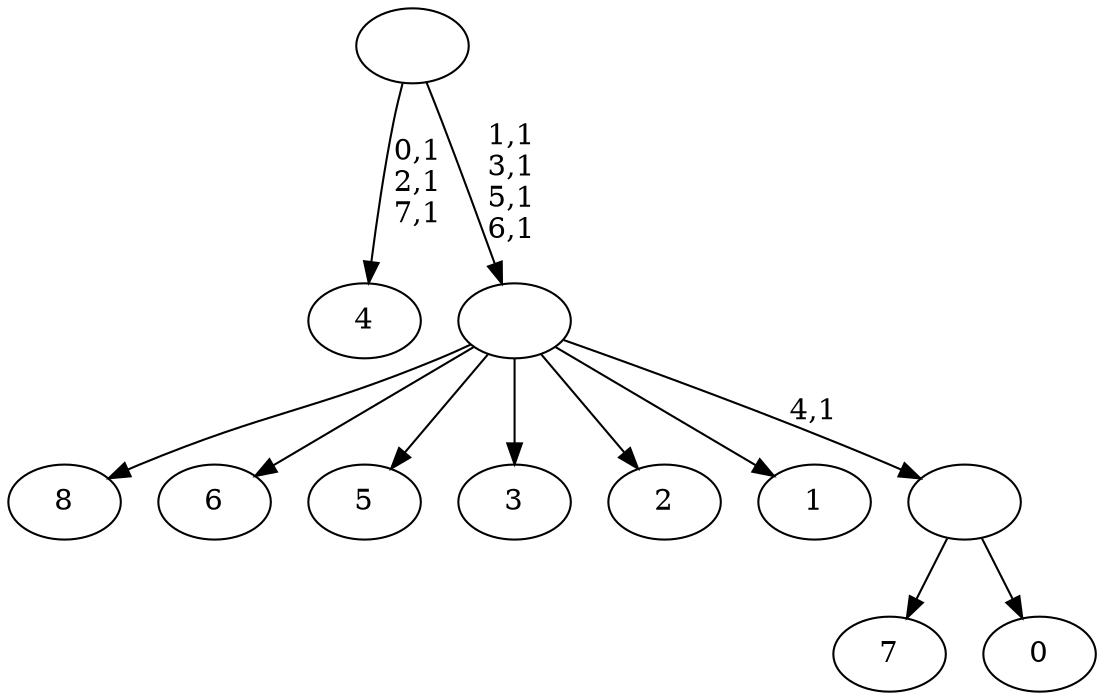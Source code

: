 digraph T {
	17 [label="8"]
	16 [label="7"]
	15 [label="6"]
	14 [label="5"]
	13 [label="4"]
	9 [label="3"]
	8 [label="2"]
	7 [label="1"]
	6 [label="0"]
	5 [label=""]
	4 [label=""]
	0 [label=""]
	5 -> 16 [label=""]
	5 -> 6 [label=""]
	4 -> 17 [label=""]
	4 -> 15 [label=""]
	4 -> 14 [label=""]
	4 -> 9 [label=""]
	4 -> 8 [label=""]
	4 -> 7 [label=""]
	4 -> 5 [label="4,1"]
	0 -> 4 [label="1,1\n3,1\n5,1\n6,1"]
	0 -> 13 [label="0,1\n2,1\n7,1"]
}
